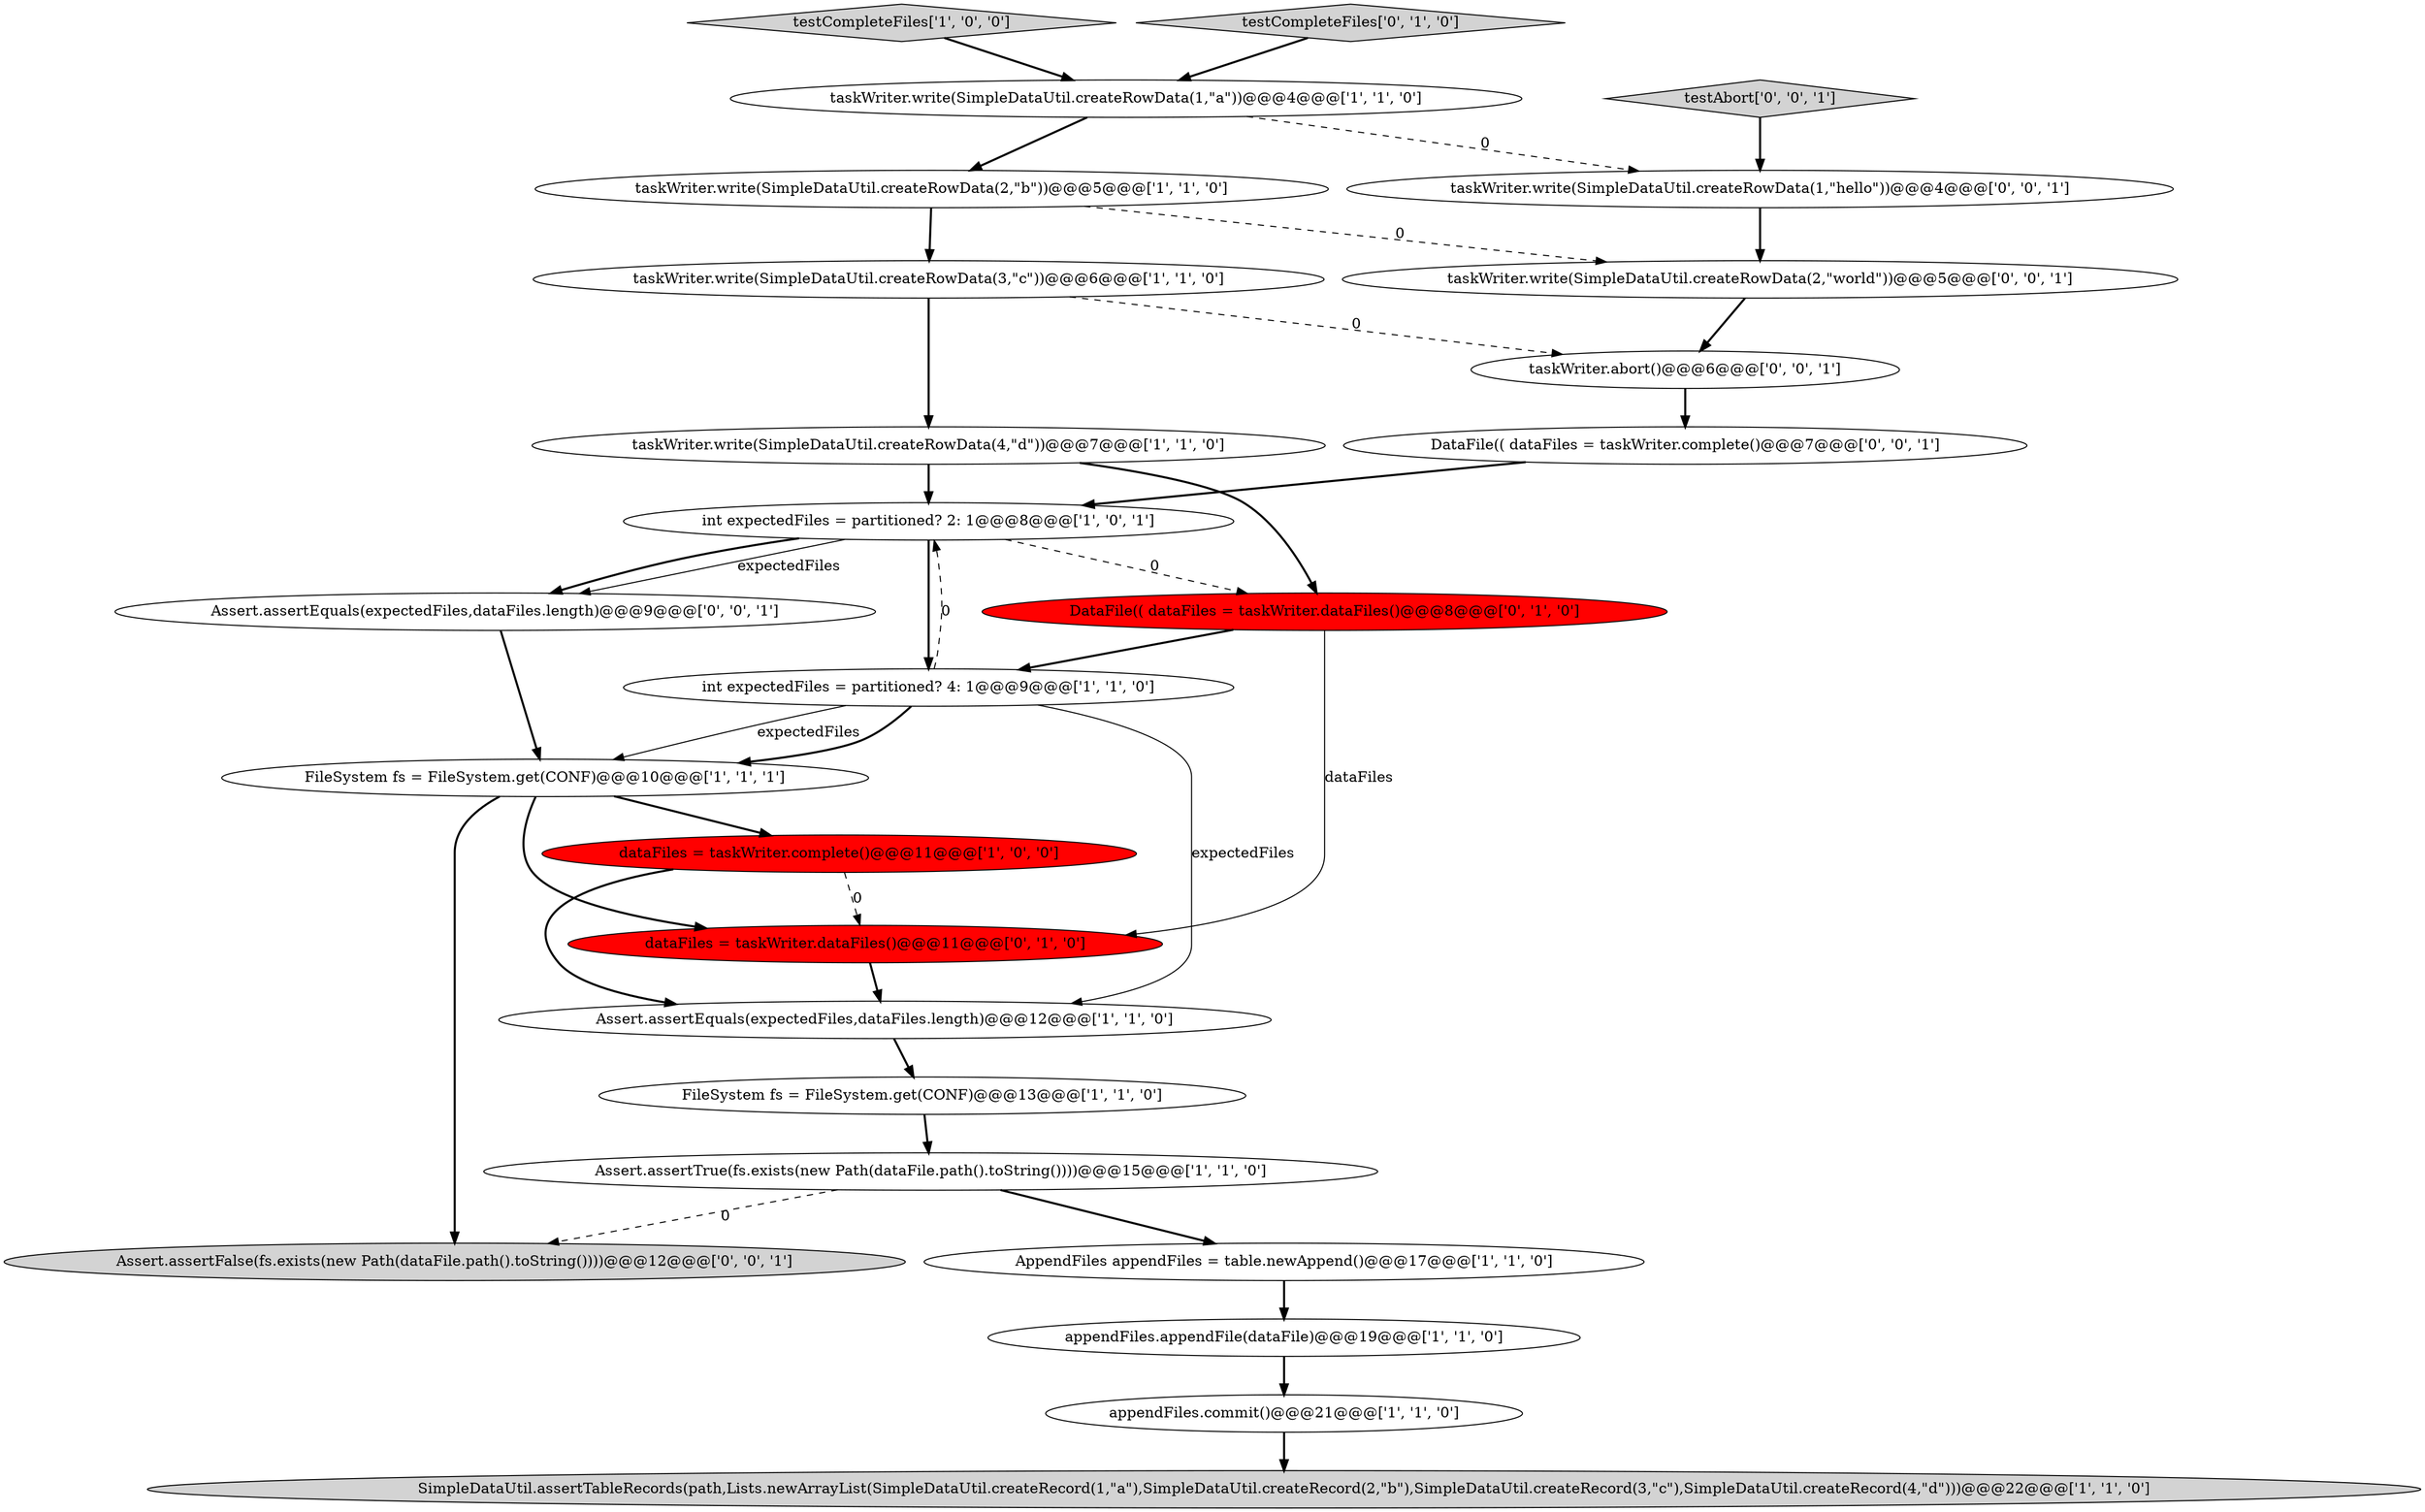 digraph {
22 [style = filled, label = "testAbort['0', '0', '1']", fillcolor = lightgray, shape = diamond image = "AAA0AAABBB3BBB"];
9 [style = filled, label = "FileSystem fs = FileSystem.get(CONF)@@@13@@@['1', '1', '0']", fillcolor = white, shape = ellipse image = "AAA0AAABBB1BBB"];
6 [style = filled, label = "testCompleteFiles['1', '0', '0']", fillcolor = lightgray, shape = diamond image = "AAA0AAABBB1BBB"];
14 [style = filled, label = "taskWriter.write(SimpleDataUtil.createRowData(4,\"d\"))@@@7@@@['1', '1', '0']", fillcolor = white, shape = ellipse image = "AAA0AAABBB1BBB"];
20 [style = filled, label = "taskWriter.write(SimpleDataUtil.createRowData(2,\"world\"))@@@5@@@['0', '0', '1']", fillcolor = white, shape = ellipse image = "AAA0AAABBB3BBB"];
13 [style = filled, label = "appendFiles.commit()@@@21@@@['1', '1', '0']", fillcolor = white, shape = ellipse image = "AAA0AAABBB1BBB"];
24 [style = filled, label = "Assert.assertEquals(expectedFiles,dataFiles.length)@@@9@@@['0', '0', '1']", fillcolor = white, shape = ellipse image = "AAA0AAABBB3BBB"];
7 [style = filled, label = "taskWriter.write(SimpleDataUtil.createRowData(1,\"a\"))@@@4@@@['1', '1', '0']", fillcolor = white, shape = ellipse image = "AAA0AAABBB1BBB"];
2 [style = filled, label = "taskWriter.write(SimpleDataUtil.createRowData(2,\"b\"))@@@5@@@['1', '1', '0']", fillcolor = white, shape = ellipse image = "AAA0AAABBB1BBB"];
25 [style = filled, label = "taskWriter.abort()@@@6@@@['0', '0', '1']", fillcolor = white, shape = ellipse image = "AAA0AAABBB3BBB"];
4 [style = filled, label = "Assert.assertTrue(fs.exists(new Path(dataFile.path().toString())))@@@15@@@['1', '1', '0']", fillcolor = white, shape = ellipse image = "AAA0AAABBB1BBB"];
18 [style = filled, label = "dataFiles = taskWriter.dataFiles()@@@11@@@['0', '1', '0']", fillcolor = red, shape = ellipse image = "AAA1AAABBB2BBB"];
10 [style = filled, label = "dataFiles = taskWriter.complete()@@@11@@@['1', '0', '0']", fillcolor = red, shape = ellipse image = "AAA1AAABBB1BBB"];
21 [style = filled, label = "Assert.assertFalse(fs.exists(new Path(dataFile.path().toString())))@@@12@@@['0', '0', '1']", fillcolor = lightgray, shape = ellipse image = "AAA0AAABBB3BBB"];
1 [style = filled, label = "AppendFiles appendFiles = table.newAppend()@@@17@@@['1', '1', '0']", fillcolor = white, shape = ellipse image = "AAA0AAABBB1BBB"];
0 [style = filled, label = "taskWriter.write(SimpleDataUtil.createRowData(3,\"c\"))@@@6@@@['1', '1', '0']", fillcolor = white, shape = ellipse image = "AAA0AAABBB1BBB"];
5 [style = filled, label = "Assert.assertEquals(expectedFiles,dataFiles.length)@@@12@@@['1', '1', '0']", fillcolor = white, shape = ellipse image = "AAA0AAABBB1BBB"];
15 [style = filled, label = "FileSystem fs = FileSystem.get(CONF)@@@10@@@['1', '1', '1']", fillcolor = white, shape = ellipse image = "AAA0AAABBB1BBB"];
12 [style = filled, label = "appendFiles.appendFile(dataFile)@@@19@@@['1', '1', '0']", fillcolor = white, shape = ellipse image = "AAA0AAABBB1BBB"];
17 [style = filled, label = "DataFile(( dataFiles = taskWriter.dataFiles()@@@8@@@['0', '1', '0']", fillcolor = red, shape = ellipse image = "AAA1AAABBB2BBB"];
8 [style = filled, label = "int expectedFiles = partitioned? 2: 1@@@8@@@['1', '0', '1']", fillcolor = white, shape = ellipse image = "AAA0AAABBB1BBB"];
16 [style = filled, label = "testCompleteFiles['0', '1', '0']", fillcolor = lightgray, shape = diamond image = "AAA0AAABBB2BBB"];
19 [style = filled, label = "DataFile(( dataFiles = taskWriter.complete()@@@7@@@['0', '0', '1']", fillcolor = white, shape = ellipse image = "AAA0AAABBB3BBB"];
11 [style = filled, label = "SimpleDataUtil.assertTableRecords(path,Lists.newArrayList(SimpleDataUtil.createRecord(1,\"a\"),SimpleDataUtil.createRecord(2,\"b\"),SimpleDataUtil.createRecord(3,\"c\"),SimpleDataUtil.createRecord(4,\"d\")))@@@22@@@['1', '1', '0']", fillcolor = lightgray, shape = ellipse image = "AAA0AAABBB1BBB"];
3 [style = filled, label = "int expectedFiles = partitioned? 4: 1@@@9@@@['1', '1', '0']", fillcolor = white, shape = ellipse image = "AAA0AAABBB1BBB"];
23 [style = filled, label = "taskWriter.write(SimpleDataUtil.createRowData(1,\"hello\"))@@@4@@@['0', '0', '1']", fillcolor = white, shape = ellipse image = "AAA0AAABBB3BBB"];
15->10 [style = bold, label=""];
23->20 [style = bold, label=""];
17->18 [style = solid, label="dataFiles"];
3->15 [style = solid, label="expectedFiles"];
7->23 [style = dashed, label="0"];
2->20 [style = dashed, label="0"];
5->9 [style = bold, label=""];
15->21 [style = bold, label=""];
9->4 [style = bold, label=""];
8->3 [style = bold, label=""];
16->7 [style = bold, label=""];
14->17 [style = bold, label=""];
3->15 [style = bold, label=""];
8->24 [style = solid, label="expectedFiles"];
4->21 [style = dashed, label="0"];
20->25 [style = bold, label=""];
13->11 [style = bold, label=""];
15->18 [style = bold, label=""];
22->23 [style = bold, label=""];
19->8 [style = bold, label=""];
12->13 [style = bold, label=""];
0->14 [style = bold, label=""];
2->0 [style = bold, label=""];
10->5 [style = bold, label=""];
0->25 [style = dashed, label="0"];
7->2 [style = bold, label=""];
18->5 [style = bold, label=""];
25->19 [style = bold, label=""];
1->12 [style = bold, label=""];
17->3 [style = bold, label=""];
8->17 [style = dashed, label="0"];
3->8 [style = dashed, label="0"];
3->5 [style = solid, label="expectedFiles"];
14->8 [style = bold, label=""];
4->1 [style = bold, label=""];
6->7 [style = bold, label=""];
10->18 [style = dashed, label="0"];
24->15 [style = bold, label=""];
8->24 [style = bold, label=""];
}
